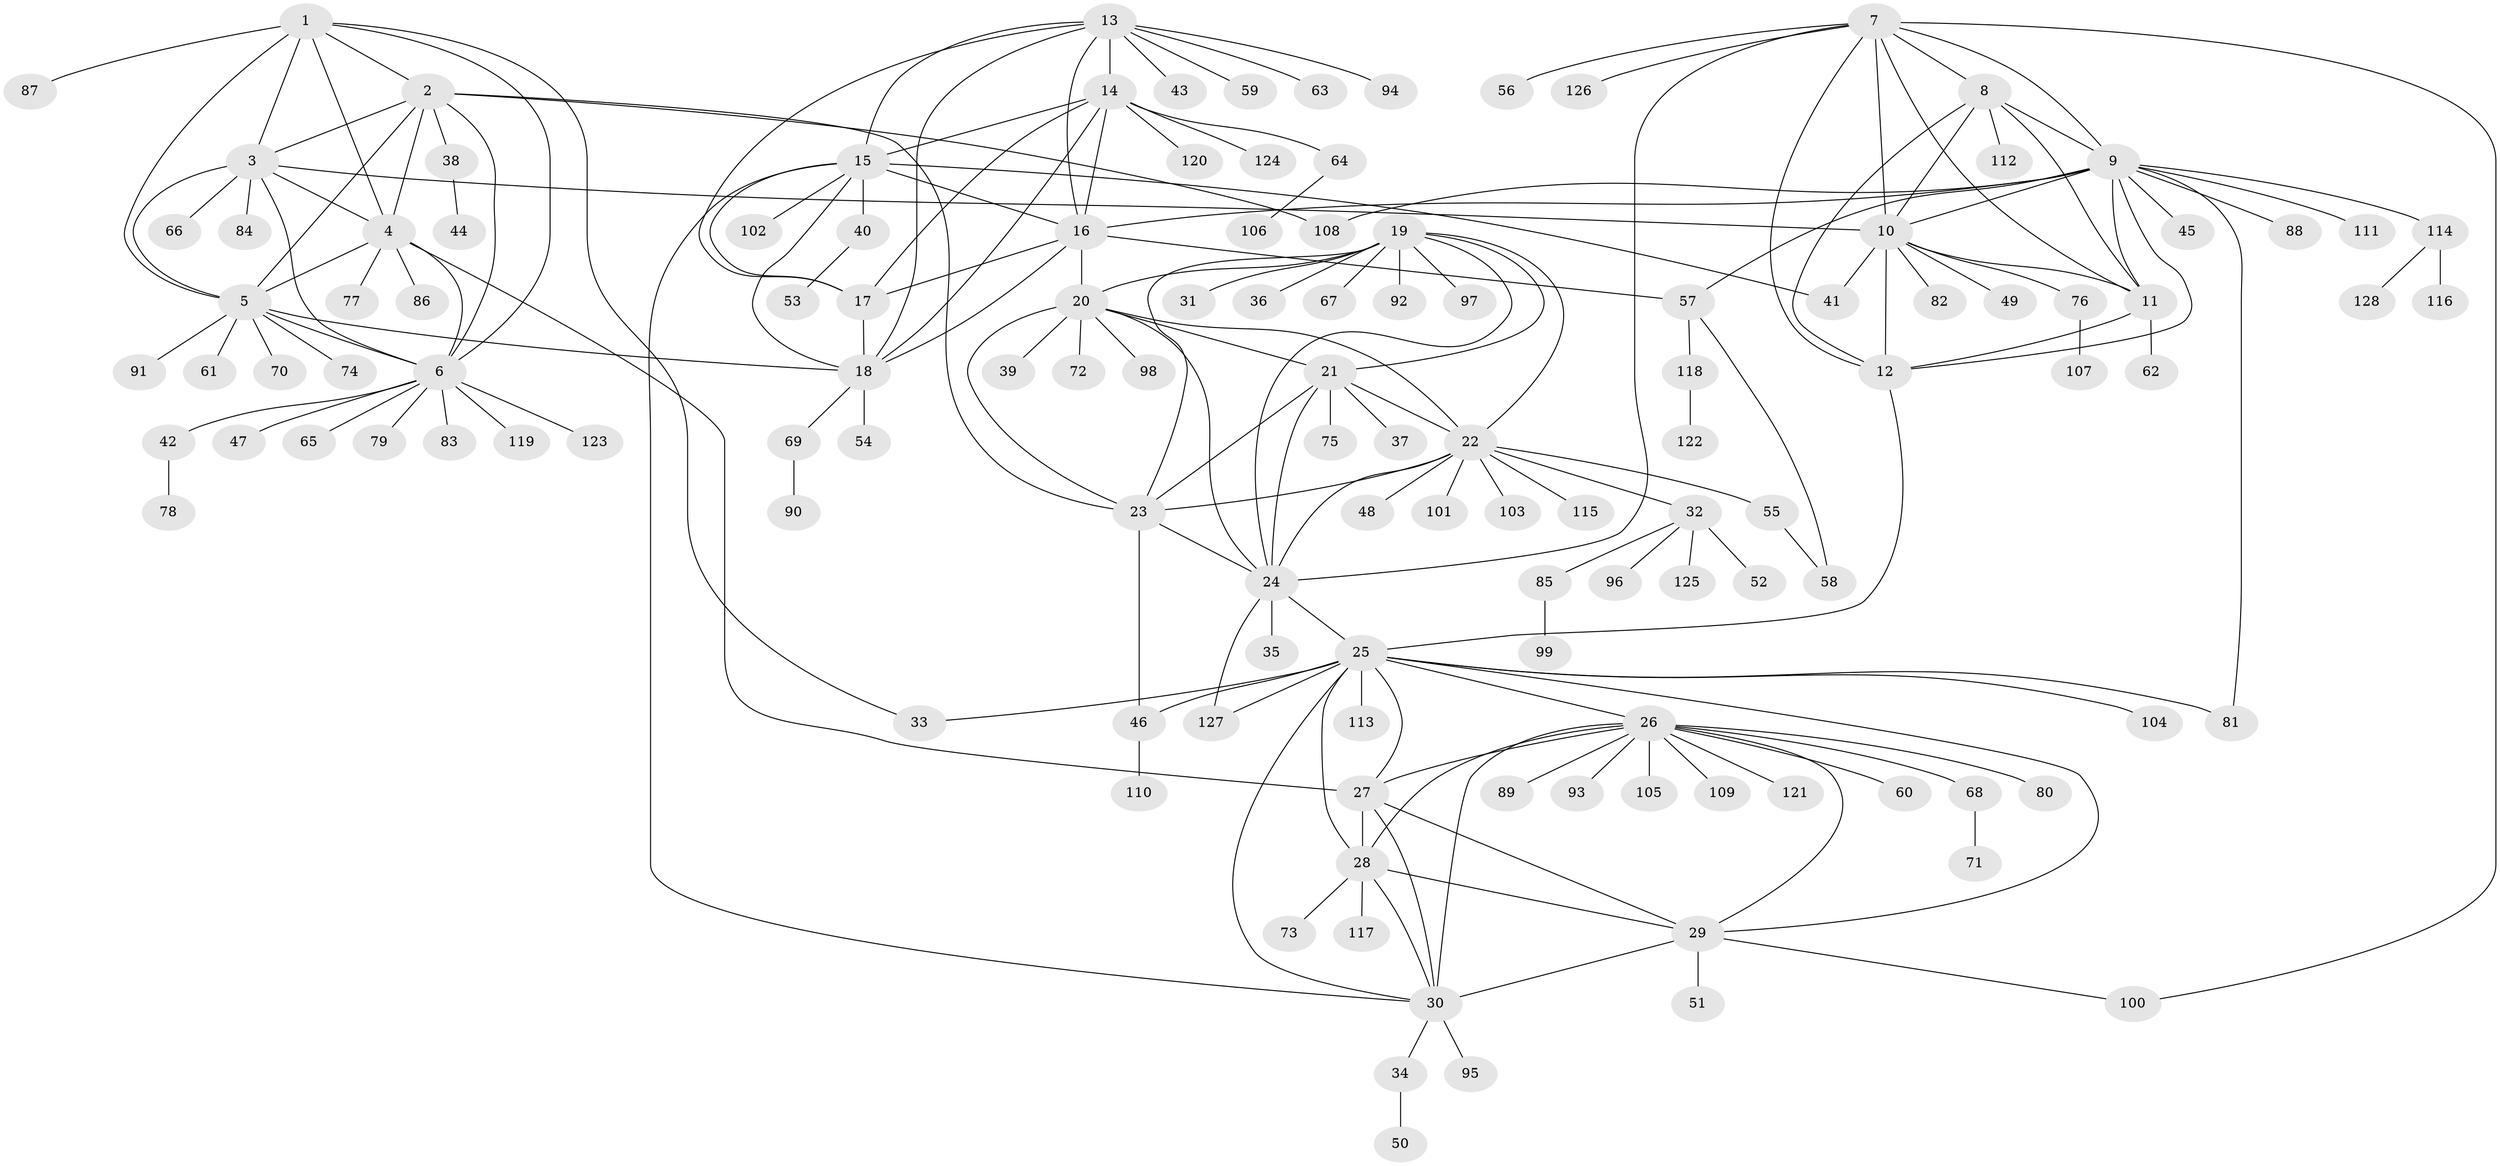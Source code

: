 // coarse degree distribution, {9: 0.0297029702970297, 6: 0.019801980198019802, 10: 0.019801980198019802, 8: 0.04950495049504951, 12: 0.009900990099009901, 4: 0.019801980198019802, 11: 0.019801980198019802, 5: 0.019801980198019802, 3: 0.009900990099009901, 7: 0.0297029702970297, 14: 0.009900990099009901, 1: 0.6435643564356436, 2: 0.1188118811881188}
// Generated by graph-tools (version 1.1) at 2025/42/03/06/25 10:42:12]
// undirected, 128 vertices, 192 edges
graph export_dot {
graph [start="1"]
  node [color=gray90,style=filled];
  1;
  2;
  3;
  4;
  5;
  6;
  7;
  8;
  9;
  10;
  11;
  12;
  13;
  14;
  15;
  16;
  17;
  18;
  19;
  20;
  21;
  22;
  23;
  24;
  25;
  26;
  27;
  28;
  29;
  30;
  31;
  32;
  33;
  34;
  35;
  36;
  37;
  38;
  39;
  40;
  41;
  42;
  43;
  44;
  45;
  46;
  47;
  48;
  49;
  50;
  51;
  52;
  53;
  54;
  55;
  56;
  57;
  58;
  59;
  60;
  61;
  62;
  63;
  64;
  65;
  66;
  67;
  68;
  69;
  70;
  71;
  72;
  73;
  74;
  75;
  76;
  77;
  78;
  79;
  80;
  81;
  82;
  83;
  84;
  85;
  86;
  87;
  88;
  89;
  90;
  91;
  92;
  93;
  94;
  95;
  96;
  97;
  98;
  99;
  100;
  101;
  102;
  103;
  104;
  105;
  106;
  107;
  108;
  109;
  110;
  111;
  112;
  113;
  114;
  115;
  116;
  117;
  118;
  119;
  120;
  121;
  122;
  123;
  124;
  125;
  126;
  127;
  128;
  1 -- 2;
  1 -- 3;
  1 -- 4;
  1 -- 5;
  1 -- 6;
  1 -- 33;
  1 -- 87;
  2 -- 3;
  2 -- 4;
  2 -- 5;
  2 -- 6;
  2 -- 23;
  2 -- 38;
  2 -- 108;
  3 -- 4;
  3 -- 5;
  3 -- 6;
  3 -- 10;
  3 -- 66;
  3 -- 84;
  4 -- 5;
  4 -- 6;
  4 -- 27;
  4 -- 77;
  4 -- 86;
  5 -- 6;
  5 -- 18;
  5 -- 61;
  5 -- 70;
  5 -- 74;
  5 -- 91;
  6 -- 42;
  6 -- 47;
  6 -- 65;
  6 -- 79;
  6 -- 83;
  6 -- 119;
  6 -- 123;
  7 -- 8;
  7 -- 9;
  7 -- 10;
  7 -- 11;
  7 -- 12;
  7 -- 24;
  7 -- 56;
  7 -- 100;
  7 -- 126;
  8 -- 9;
  8 -- 10;
  8 -- 11;
  8 -- 12;
  8 -- 112;
  9 -- 10;
  9 -- 11;
  9 -- 12;
  9 -- 16;
  9 -- 45;
  9 -- 57;
  9 -- 81;
  9 -- 88;
  9 -- 108;
  9 -- 111;
  9 -- 114;
  10 -- 11;
  10 -- 12;
  10 -- 41;
  10 -- 49;
  10 -- 76;
  10 -- 82;
  11 -- 12;
  11 -- 62;
  12 -- 25;
  13 -- 14;
  13 -- 15;
  13 -- 16;
  13 -- 17;
  13 -- 18;
  13 -- 43;
  13 -- 59;
  13 -- 63;
  13 -- 94;
  14 -- 15;
  14 -- 16;
  14 -- 17;
  14 -- 18;
  14 -- 64;
  14 -- 120;
  14 -- 124;
  15 -- 16;
  15 -- 17;
  15 -- 18;
  15 -- 30;
  15 -- 40;
  15 -- 41;
  15 -- 102;
  16 -- 17;
  16 -- 18;
  16 -- 20;
  16 -- 57;
  17 -- 18;
  18 -- 54;
  18 -- 69;
  19 -- 20;
  19 -- 21;
  19 -- 22;
  19 -- 23;
  19 -- 24;
  19 -- 31;
  19 -- 36;
  19 -- 67;
  19 -- 92;
  19 -- 97;
  20 -- 21;
  20 -- 22;
  20 -- 23;
  20 -- 24;
  20 -- 39;
  20 -- 72;
  20 -- 98;
  21 -- 22;
  21 -- 23;
  21 -- 24;
  21 -- 37;
  21 -- 75;
  22 -- 23;
  22 -- 24;
  22 -- 32;
  22 -- 48;
  22 -- 55;
  22 -- 101;
  22 -- 103;
  22 -- 115;
  23 -- 24;
  23 -- 46;
  24 -- 25;
  24 -- 35;
  24 -- 127;
  25 -- 26;
  25 -- 27;
  25 -- 28;
  25 -- 29;
  25 -- 30;
  25 -- 33;
  25 -- 46;
  25 -- 81;
  25 -- 104;
  25 -- 113;
  25 -- 127;
  26 -- 27;
  26 -- 28;
  26 -- 29;
  26 -- 30;
  26 -- 60;
  26 -- 68;
  26 -- 80;
  26 -- 89;
  26 -- 93;
  26 -- 105;
  26 -- 109;
  26 -- 121;
  27 -- 28;
  27 -- 29;
  27 -- 30;
  28 -- 29;
  28 -- 30;
  28 -- 73;
  28 -- 117;
  29 -- 30;
  29 -- 51;
  29 -- 100;
  30 -- 34;
  30 -- 95;
  32 -- 52;
  32 -- 85;
  32 -- 96;
  32 -- 125;
  34 -- 50;
  38 -- 44;
  40 -- 53;
  42 -- 78;
  46 -- 110;
  55 -- 58;
  57 -- 58;
  57 -- 118;
  64 -- 106;
  68 -- 71;
  69 -- 90;
  76 -- 107;
  85 -- 99;
  114 -- 116;
  114 -- 128;
  118 -- 122;
}
